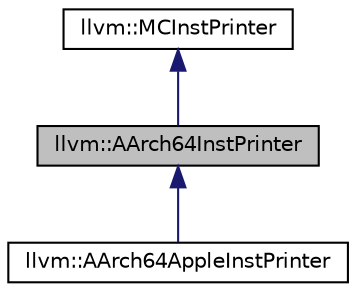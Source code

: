 digraph "llvm::AArch64InstPrinter"
{
 // LATEX_PDF_SIZE
  bgcolor="transparent";
  edge [fontname="Helvetica",fontsize="10",labelfontname="Helvetica",labelfontsize="10"];
  node [fontname="Helvetica",fontsize="10",shape=record];
  Node1 [label="llvm::AArch64InstPrinter",height=0.2,width=0.4,color="black", fillcolor="grey75", style="filled", fontcolor="black",tooltip=" "];
  Node2 -> Node1 [dir="back",color="midnightblue",fontsize="10",style="solid",fontname="Helvetica"];
  Node2 [label="llvm::MCInstPrinter",height=0.2,width=0.4,color="black",URL="$classllvm_1_1MCInstPrinter.html",tooltip="This is an instance of a target assembly language printer that converts an MCInst to valid target ass..."];
  Node1 -> Node3 [dir="back",color="midnightblue",fontsize="10",style="solid",fontname="Helvetica"];
  Node3 [label="llvm::AArch64AppleInstPrinter",height=0.2,width=0.4,color="black",URL="$classllvm_1_1AArch64AppleInstPrinter.html",tooltip=" "];
}
